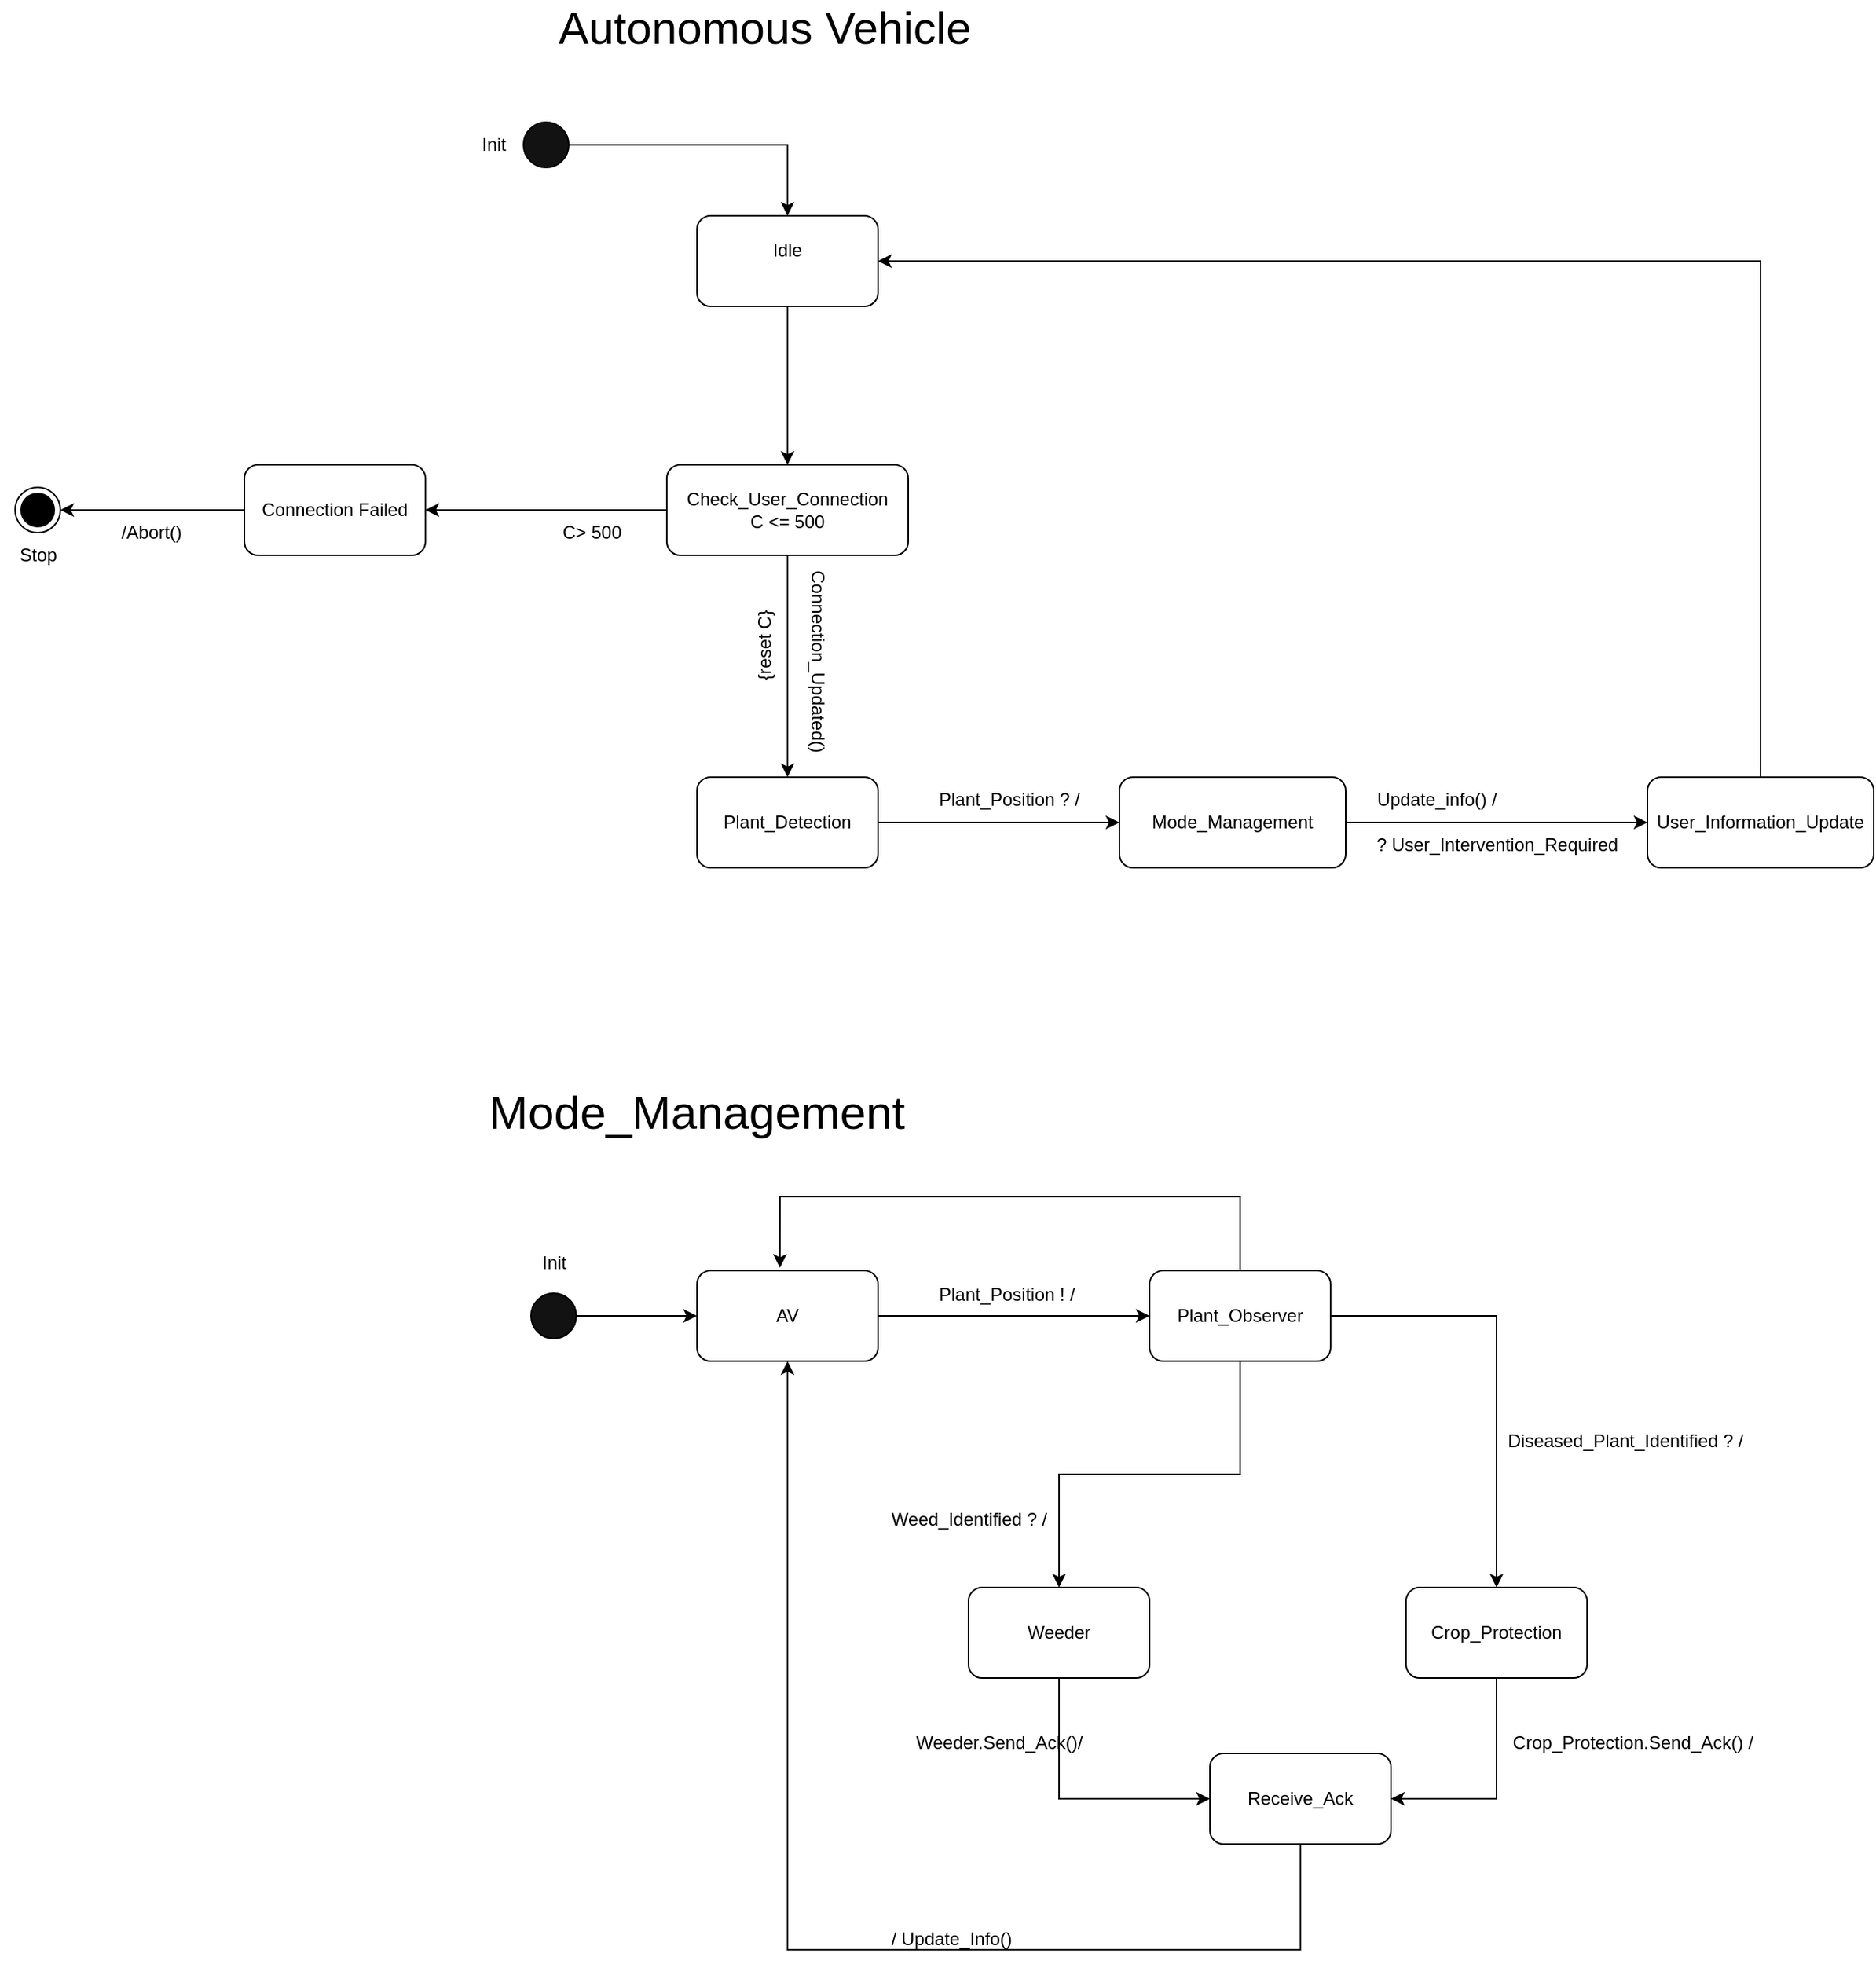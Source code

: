 <mxfile version="21.5.2" type="device">
  <diagram name="Page-1" id="TRc2A4nGIRnEcF_crbLT">
    <mxGraphModel dx="1900" dy="561" grid="1" gridSize="10" guides="1" tooltips="1" connect="1" arrows="1" fold="1" page="1" pageScale="1" pageWidth="850" pageHeight="1100" math="0" shadow="0">
      <root>
        <mxCell id="0" />
        <mxCell id="1" parent="0" />
        <mxCell id="EvznsGrwns7zW4yEI_tT-1" value="Idle&lt;br&gt;&amp;nbsp;" style="rounded=1;whiteSpace=wrap;html=1;" parent="1" vertex="1">
          <mxGeometry x="-178" y="160" width="120" height="60" as="geometry" />
        </mxCell>
        <mxCell id="EvznsGrwns7zW4yEI_tT-2" value="Autonomous Vehicle" style="text;html=1;strokeColor=none;fillColor=none;align=center;verticalAlign=middle;whiteSpace=wrap;rounded=0;fontSize=30;" parent="1" vertex="1">
          <mxGeometry x="-298" y="20" width="330" height="30" as="geometry" />
        </mxCell>
        <mxCell id="EvznsGrwns7zW4yEI_tT-9" style="edgeStyle=orthogonalEdgeStyle;rounded=0;orthogonalLoop=1;jettySize=auto;html=1;entryX=0;entryY=0.5;entryDx=0;entryDy=0;" parent="1" source="EvznsGrwns7zW4yEI_tT-3" target="EvznsGrwns7zW4yEI_tT-4" edge="1">
          <mxGeometry relative="1" as="geometry" />
        </mxCell>
        <mxCell id="EvznsGrwns7zW4yEI_tT-3" value="Plant_Detection" style="rounded=1;whiteSpace=wrap;html=1;" parent="1" vertex="1">
          <mxGeometry x="-178" y="532" width="120" height="60" as="geometry" />
        </mxCell>
        <mxCell id="EvznsGrwns7zW4yEI_tT-11" style="edgeStyle=orthogonalEdgeStyle;rounded=0;orthogonalLoop=1;jettySize=auto;html=1;entryX=0;entryY=0.5;entryDx=0;entryDy=0;" parent="1" source="EvznsGrwns7zW4yEI_tT-4" target="EvznsGrwns7zW4yEI_tT-5" edge="1">
          <mxGeometry relative="1" as="geometry" />
        </mxCell>
        <mxCell id="EvznsGrwns7zW4yEI_tT-4" value="Mode_Management" style="rounded=1;whiteSpace=wrap;html=1;" parent="1" vertex="1">
          <mxGeometry x="102" y="532" width="150" height="60" as="geometry" />
        </mxCell>
        <mxCell id="EvznsGrwns7zW4yEI_tT-57" style="edgeStyle=orthogonalEdgeStyle;rounded=0;orthogonalLoop=1;jettySize=auto;html=1;entryX=1;entryY=0.5;entryDx=0;entryDy=0;exitX=0.5;exitY=0;exitDx=0;exitDy=0;" parent="1" source="EvznsGrwns7zW4yEI_tT-5" target="EvznsGrwns7zW4yEI_tT-1" edge="1">
          <mxGeometry relative="1" as="geometry">
            <Array as="points">
              <mxPoint x="527" y="190" />
            </Array>
          </mxGeometry>
        </mxCell>
        <mxCell id="EvznsGrwns7zW4yEI_tT-5" value="User_Information_Update" style="rounded=1;whiteSpace=wrap;html=1;" parent="1" vertex="1">
          <mxGeometry x="452" y="532" width="150" height="60" as="geometry" />
        </mxCell>
        <mxCell id="EvznsGrwns7zW4yEI_tT-10" value="&amp;nbsp;Plant_Position ? /" style="text;html=1;align=center;verticalAlign=middle;resizable=0;points=[];autosize=1;strokeColor=none;fillColor=none;" parent="1" vertex="1">
          <mxGeometry x="-33" y="532" width="120" height="30" as="geometry" />
        </mxCell>
        <mxCell id="EvznsGrwns7zW4yEI_tT-17" value="Mode_Management" style="text;html=1;strokeColor=none;fillColor=none;align=center;verticalAlign=middle;whiteSpace=wrap;rounded=0;fontSize=31;" parent="1" vertex="1">
          <mxGeometry x="-208" y="739" width="60" height="30" as="geometry" />
        </mxCell>
        <mxCell id="EvznsGrwns7zW4yEI_tT-20" style="edgeStyle=orthogonalEdgeStyle;rounded=0;orthogonalLoop=1;jettySize=auto;html=1;entryX=0;entryY=0.5;entryDx=0;entryDy=0;" parent="1" source="EvznsGrwns7zW4yEI_tT-18" target="EvznsGrwns7zW4yEI_tT-19" edge="1">
          <mxGeometry relative="1" as="geometry" />
        </mxCell>
        <mxCell id="EvznsGrwns7zW4yEI_tT-18" value="AV" style="rounded=1;whiteSpace=wrap;html=1;" parent="1" vertex="1">
          <mxGeometry x="-178" y="859" width="120" height="60" as="geometry" />
        </mxCell>
        <mxCell id="EvznsGrwns7zW4yEI_tT-23" style="edgeStyle=orthogonalEdgeStyle;rounded=0;orthogonalLoop=1;jettySize=auto;html=1;entryX=0.5;entryY=0;entryDx=0;entryDy=0;" parent="1" source="EvznsGrwns7zW4yEI_tT-19" target="EvznsGrwns7zW4yEI_tT-22" edge="1">
          <mxGeometry relative="1" as="geometry" />
        </mxCell>
        <mxCell id="EvznsGrwns7zW4yEI_tT-26" style="edgeStyle=orthogonalEdgeStyle;rounded=0;orthogonalLoop=1;jettySize=auto;html=1;" parent="1" source="EvznsGrwns7zW4yEI_tT-19" target="EvznsGrwns7zW4yEI_tT-25" edge="1">
          <mxGeometry relative="1" as="geometry" />
        </mxCell>
        <mxCell id="EvznsGrwns7zW4yEI_tT-58" style="edgeStyle=orthogonalEdgeStyle;rounded=0;orthogonalLoop=1;jettySize=auto;html=1;entryX=0.458;entryY=-0.031;entryDx=0;entryDy=0;entryPerimeter=0;" parent="1" source="EvznsGrwns7zW4yEI_tT-19" target="EvznsGrwns7zW4yEI_tT-18" edge="1">
          <mxGeometry relative="1" as="geometry">
            <Array as="points">
              <mxPoint x="182" y="810" />
              <mxPoint x="-123" y="810" />
            </Array>
          </mxGeometry>
        </mxCell>
        <mxCell id="EvznsGrwns7zW4yEI_tT-19" value="Plant_Observer" style="rounded=1;whiteSpace=wrap;html=1;" parent="1" vertex="1">
          <mxGeometry x="122" y="859" width="120" height="60" as="geometry" />
        </mxCell>
        <mxCell id="EvznsGrwns7zW4yEI_tT-21" value="Plant_Position ! /" style="text;html=1;align=center;verticalAlign=middle;resizable=0;points=[];autosize=1;strokeColor=none;fillColor=none;" parent="1" vertex="1">
          <mxGeometry x="-28" y="860" width="110" height="30" as="geometry" />
        </mxCell>
        <mxCell id="EvznsGrwns7zW4yEI_tT-38" style="edgeStyle=orthogonalEdgeStyle;rounded=0;orthogonalLoop=1;jettySize=auto;html=1;entryX=0;entryY=0.5;entryDx=0;entryDy=0;exitX=0.5;exitY=1;exitDx=0;exitDy=0;" parent="1" source="EvznsGrwns7zW4yEI_tT-22" target="EvznsGrwns7zW4yEI_tT-37" edge="1">
          <mxGeometry relative="1" as="geometry" />
        </mxCell>
        <mxCell id="EvznsGrwns7zW4yEI_tT-22" value="Weeder" style="rounded=1;whiteSpace=wrap;html=1;" parent="1" vertex="1">
          <mxGeometry x="2" y="1069" width="120" height="60" as="geometry" />
        </mxCell>
        <mxCell id="EvznsGrwns7zW4yEI_tT-24" value="Weed_Identified ? /" style="text;html=1;align=center;verticalAlign=middle;resizable=0;points=[];autosize=1;strokeColor=none;fillColor=none;" parent="1" vertex="1">
          <mxGeometry x="-63" y="1009" width="130" height="30" as="geometry" />
        </mxCell>
        <mxCell id="EvznsGrwns7zW4yEI_tT-40" style="edgeStyle=orthogonalEdgeStyle;rounded=0;orthogonalLoop=1;jettySize=auto;html=1;entryX=1;entryY=0.5;entryDx=0;entryDy=0;exitX=0.5;exitY=1;exitDx=0;exitDy=0;" parent="1" source="EvznsGrwns7zW4yEI_tT-25" target="EvznsGrwns7zW4yEI_tT-37" edge="1">
          <mxGeometry relative="1" as="geometry" />
        </mxCell>
        <mxCell id="EvznsGrwns7zW4yEI_tT-25" value="Crop_Protection" style="rounded=1;whiteSpace=wrap;html=1;" parent="1" vertex="1">
          <mxGeometry x="292" y="1069" width="120" height="60" as="geometry" />
        </mxCell>
        <mxCell id="EvznsGrwns7zW4yEI_tT-27" value="Diseased_Plant_Identified ? /" style="text;html=1;align=center;verticalAlign=middle;resizable=0;points=[];autosize=1;strokeColor=none;fillColor=none;" parent="1" vertex="1">
          <mxGeometry x="347" y="957" width="180" height="30" as="geometry" />
        </mxCell>
        <mxCell id="EvznsGrwns7zW4yEI_tT-31" style="edgeStyle=orthogonalEdgeStyle;rounded=0;orthogonalLoop=1;jettySize=auto;html=1;entryX=0.5;entryY=0;entryDx=0;entryDy=0;" parent="1" source="EvznsGrwns7zW4yEI_tT-28" target="EvznsGrwns7zW4yEI_tT-1" edge="1">
          <mxGeometry relative="1" as="geometry" />
        </mxCell>
        <mxCell id="EvznsGrwns7zW4yEI_tT-28" value="" style="ellipse;whiteSpace=wrap;html=1;aspect=fixed;fillColor=#121212;" parent="1" vertex="1">
          <mxGeometry x="-293" y="98" width="30" height="30" as="geometry" />
        </mxCell>
        <mxCell id="EvznsGrwns7zW4yEI_tT-30" style="edgeStyle=orthogonalEdgeStyle;rounded=0;orthogonalLoop=1;jettySize=auto;html=1;entryX=0;entryY=0.5;entryDx=0;entryDy=0;" parent="1" source="EvznsGrwns7zW4yEI_tT-29" target="EvznsGrwns7zW4yEI_tT-18" edge="1">
          <mxGeometry relative="1" as="geometry" />
        </mxCell>
        <mxCell id="EvznsGrwns7zW4yEI_tT-29" value="" style="ellipse;whiteSpace=wrap;html=1;aspect=fixed;fillColor=#121212;" parent="1" vertex="1">
          <mxGeometry x="-288" y="874" width="30" height="30" as="geometry" />
        </mxCell>
        <mxCell id="EvznsGrwns7zW4yEI_tT-32" value="Init" style="text;html=1;align=center;verticalAlign=middle;resizable=0;points=[];autosize=1;strokeColor=none;fillColor=none;" parent="1" vertex="1">
          <mxGeometry x="-333" y="98" width="40" height="30" as="geometry" />
        </mxCell>
        <mxCell id="EvznsGrwns7zW4yEI_tT-33" value="Init" style="text;html=1;align=center;verticalAlign=middle;resizable=0;points=[];autosize=1;strokeColor=none;fillColor=none;" parent="1" vertex="1">
          <mxGeometry x="-293" y="839" width="40" height="30" as="geometry" />
        </mxCell>
        <mxCell id="EvznsGrwns7zW4yEI_tT-43" style="edgeStyle=orthogonalEdgeStyle;rounded=0;orthogonalLoop=1;jettySize=auto;html=1;entryX=0.5;entryY=1;entryDx=0;entryDy=0;" parent="1" source="EvznsGrwns7zW4yEI_tT-37" target="EvznsGrwns7zW4yEI_tT-18" edge="1">
          <mxGeometry relative="1" as="geometry">
            <Array as="points">
              <mxPoint x="222" y="1309" />
              <mxPoint x="-118" y="1309" />
            </Array>
          </mxGeometry>
        </mxCell>
        <mxCell id="EvznsGrwns7zW4yEI_tT-37" value="Receive_Ack" style="rounded=1;whiteSpace=wrap;html=1;" parent="1" vertex="1">
          <mxGeometry x="162" y="1179" width="120" height="60" as="geometry" />
        </mxCell>
        <mxCell id="EvznsGrwns7zW4yEI_tT-39" value="Weeder.Send_Ack()/" style="text;html=1;align=center;verticalAlign=middle;resizable=0;points=[];autosize=1;strokeColor=none;fillColor=none;" parent="1" vertex="1">
          <mxGeometry x="-43" y="1157" width="130" height="30" as="geometry" />
        </mxCell>
        <mxCell id="EvznsGrwns7zW4yEI_tT-41" value="Crop_Protection.Send_Ack() /" style="text;html=1;align=center;verticalAlign=middle;resizable=0;points=[];autosize=1;strokeColor=none;fillColor=none;" parent="1" vertex="1">
          <mxGeometry x="352" y="1157" width="180" height="30" as="geometry" />
        </mxCell>
        <mxCell id="EvznsGrwns7zW4yEI_tT-44" value="/ Update_Info()&amp;nbsp;" style="text;html=1;align=center;verticalAlign=middle;resizable=0;points=[];autosize=1;strokeColor=none;fillColor=none;" parent="1" vertex="1">
          <mxGeometry x="-63" y="1287" width="110" height="30" as="geometry" />
        </mxCell>
        <mxCell id="EvznsGrwns7zW4yEI_tT-45" value="Update_info() /" style="text;html=1;align=center;verticalAlign=middle;resizable=0;points=[];autosize=1;strokeColor=none;fillColor=none;" parent="1" vertex="1">
          <mxGeometry x="262" y="532" width="100" height="30" as="geometry" />
        </mxCell>
        <mxCell id="EvznsGrwns7zW4yEI_tT-52" style="edgeStyle=orthogonalEdgeStyle;rounded=0;orthogonalLoop=1;jettySize=auto;html=1;entryX=1;entryY=0.5;entryDx=0;entryDy=0;" parent="1" source="EvznsGrwns7zW4yEI_tT-48" target="EvznsGrwns7zW4yEI_tT-51" edge="1">
          <mxGeometry relative="1" as="geometry" />
        </mxCell>
        <mxCell id="EvznsGrwns7zW4yEI_tT-48" value="Check_User_Connection&lt;br&gt;C &amp;lt;= 500" style="rounded=1;whiteSpace=wrap;html=1;" parent="1" vertex="1">
          <mxGeometry x="-198" y="325" width="160" height="60" as="geometry" />
        </mxCell>
        <mxCell id="EvznsGrwns7zW4yEI_tT-49" value="" style="endArrow=classic;html=1;rounded=0;exitX=0.5;exitY=1;exitDx=0;exitDy=0;entryX=0.5;entryY=0;entryDx=0;entryDy=0;" parent="1" source="EvznsGrwns7zW4yEI_tT-1" target="EvznsGrwns7zW4yEI_tT-48" edge="1">
          <mxGeometry width="50" height="50" relative="1" as="geometry">
            <mxPoint x="122" y="300" as="sourcePoint" />
            <mxPoint x="172" y="250" as="targetPoint" />
          </mxGeometry>
        </mxCell>
        <mxCell id="EvznsGrwns7zW4yEI_tT-50" value="" style="endArrow=classic;html=1;rounded=0;exitX=0.5;exitY=1;exitDx=0;exitDy=0;entryX=0.5;entryY=0;entryDx=0;entryDy=0;" parent="1" source="EvznsGrwns7zW4yEI_tT-48" target="EvznsGrwns7zW4yEI_tT-3" edge="1">
          <mxGeometry width="50" height="50" relative="1" as="geometry">
            <mxPoint x="122" y="300" as="sourcePoint" />
            <mxPoint x="172" y="250" as="targetPoint" />
          </mxGeometry>
        </mxCell>
        <mxCell id="f8gU_qK6NhudoToDMaCN-2" style="edgeStyle=orthogonalEdgeStyle;rounded=0;orthogonalLoop=1;jettySize=auto;html=1;entryX=1;entryY=0.5;entryDx=0;entryDy=0;" parent="1" source="EvznsGrwns7zW4yEI_tT-51" target="f8gU_qK6NhudoToDMaCN-1" edge="1">
          <mxGeometry relative="1" as="geometry" />
        </mxCell>
        <mxCell id="EvznsGrwns7zW4yEI_tT-51" value="Connection Failed" style="rounded=1;whiteSpace=wrap;html=1;" parent="1" vertex="1">
          <mxGeometry x="-478" y="325" width="120" height="60" as="geometry" />
        </mxCell>
        <mxCell id="EvznsGrwns7zW4yEI_tT-53" value="C&amp;gt; 500" style="text;html=1;align=center;verticalAlign=middle;resizable=0;points=[];autosize=1;strokeColor=none;fillColor=none;" parent="1" vertex="1">
          <mxGeometry x="-278" y="355" width="60" height="30" as="geometry" />
        </mxCell>
        <mxCell id="EvznsGrwns7zW4yEI_tT-54" value="/Abort()" style="text;html=1;align=center;verticalAlign=middle;resizable=0;points=[];autosize=1;strokeColor=none;fillColor=none;" parent="1" vertex="1">
          <mxGeometry x="-570" y="355" width="60" height="30" as="geometry" />
        </mxCell>
        <mxCell id="EvznsGrwns7zW4yEI_tT-55" value="{reset C}" style="text;html=1;align=center;verticalAlign=middle;resizable=0;points=[];autosize=1;strokeColor=none;fillColor=none;rotation=270;" parent="1" vertex="1">
          <mxGeometry x="-168" y="430" width="70" height="30" as="geometry" />
        </mxCell>
        <mxCell id="EvznsGrwns7zW4yEI_tT-56" value="Connection_Updated()" style="text;html=1;align=center;verticalAlign=middle;resizable=0;points=[];autosize=1;strokeColor=none;fillColor=none;rotation=90;" parent="1" vertex="1">
          <mxGeometry x="-168" y="440" width="140" height="30" as="geometry" />
        </mxCell>
        <mxCell id="f8gU_qK6NhudoToDMaCN-1" value="" style="ellipse;html=1;shape=endState;fillColor=#000000;strokeColor=#080808;" parent="1" vertex="1">
          <mxGeometry x="-630" y="340" width="30" height="30" as="geometry" />
        </mxCell>
        <mxCell id="f8gU_qK6NhudoToDMaCN-3" value="Stop" style="text;html=1;align=center;verticalAlign=middle;resizable=0;points=[];autosize=1;strokeColor=none;fillColor=none;" parent="1" vertex="1">
          <mxGeometry x="-640" y="370" width="50" height="30" as="geometry" />
        </mxCell>
        <mxCell id="f8gU_qK6NhudoToDMaCN-4" value="? User_Intervention_Required" style="text;html=1;align=center;verticalAlign=middle;resizable=0;points=[];autosize=1;strokeColor=none;fillColor=none;" parent="1" vertex="1">
          <mxGeometry x="262" y="562" width="180" height="30" as="geometry" />
        </mxCell>
      </root>
    </mxGraphModel>
  </diagram>
</mxfile>
